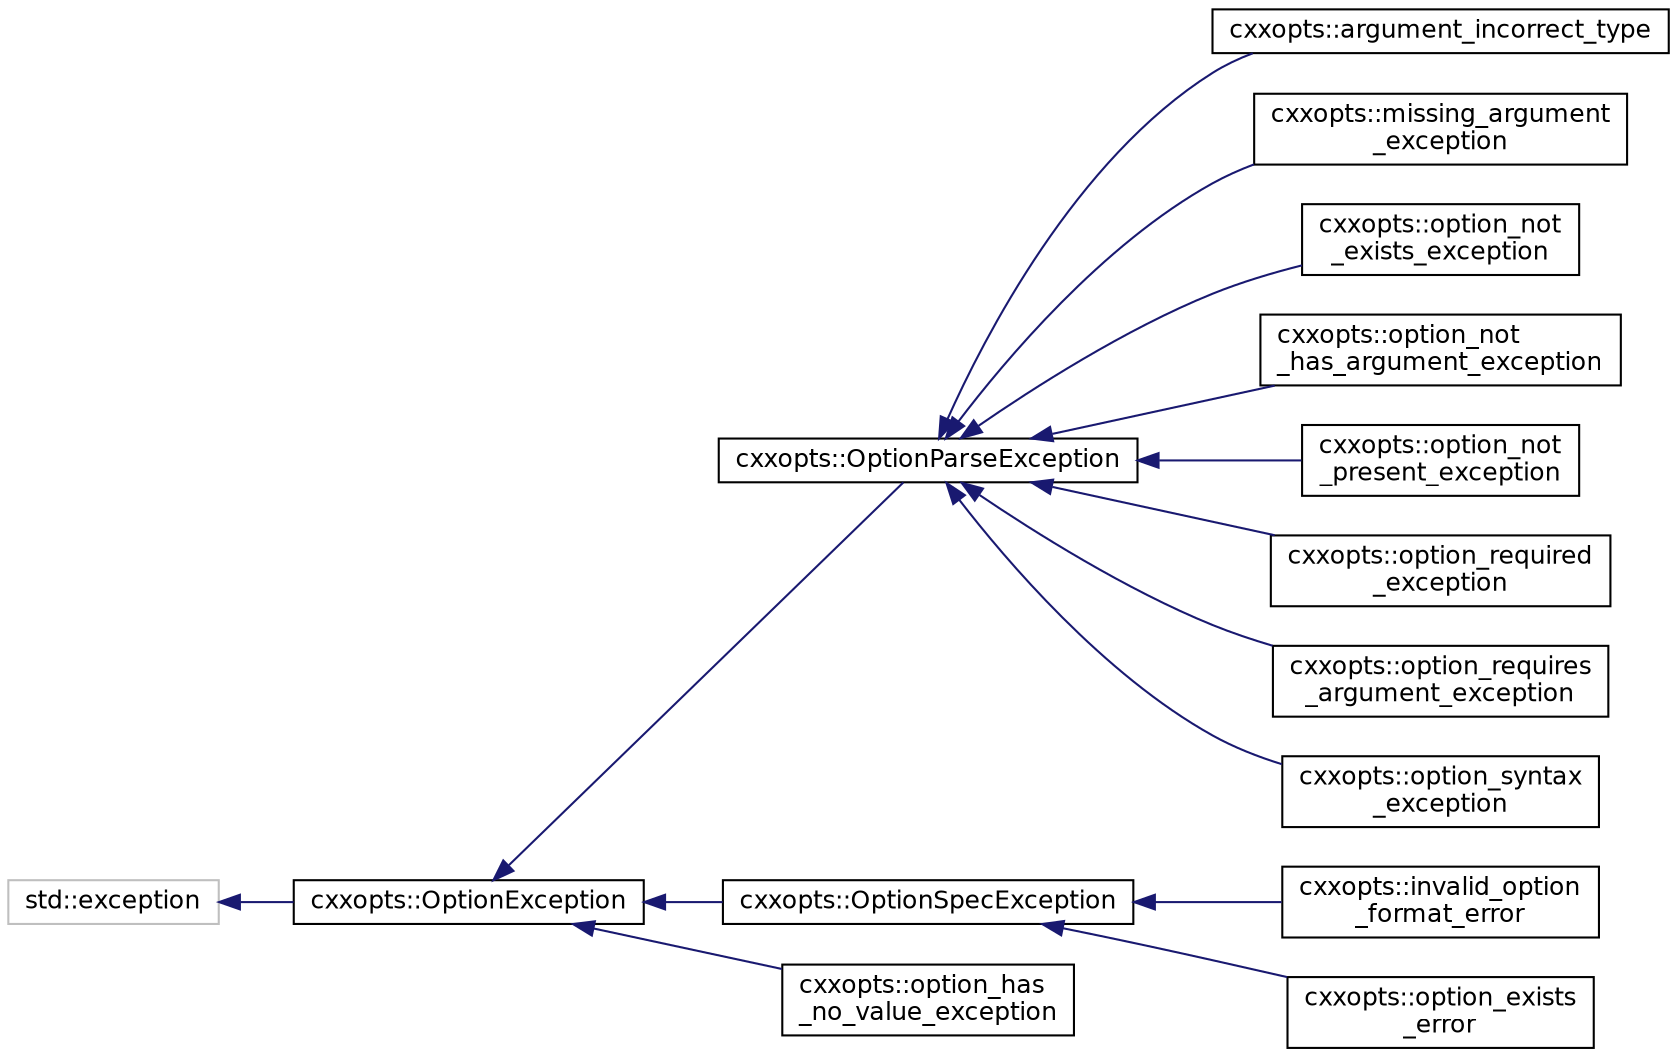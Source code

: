 digraph "Graphical Class Hierarchy"
{
 // INTERACTIVE_SVG=YES
 // LATEX_PDF_SIZE
  edge [fontname="Helvetica",fontsize="12",labelfontname="Helvetica",labelfontsize="12"];
  node [fontname="Helvetica",fontsize="12",shape=record];
  rankdir="LR";
  Node0 [label="std::exception",height=0.2,width=0.4,color="grey75", fillcolor="white", style="filled",tooltip=" "];
  Node0 -> Node1 [dir="back",color="midnightblue",fontsize="12",style="solid",fontname="Helvetica"];
  Node1 [label="cxxopts::OptionException",height=0.2,width=0.4,color="black", fillcolor="white", style="filled",URL="$a00918.html",tooltip=" "];
  Node1 -> Node2 [dir="back",color="midnightblue",fontsize="12",style="solid",fontname="Helvetica"];
  Node2 [label="cxxopts::OptionParseException",height=0.2,width=0.4,color="black", fillcolor="white", style="filled",URL="$a00926.html",tooltip=" "];
  Node2 -> Node3 [dir="back",color="midnightblue",fontsize="12",style="solid",fontname="Helvetica"];
  Node3 [label="cxxopts::argument_incorrect_type",height=0.2,width=0.4,color="black", fillcolor="white", style="filled",URL="$a00966.html",tooltip=" "];
  Node2 -> Node4 [dir="back",color="midnightblue",fontsize="12",style="solid",fontname="Helvetica"];
  Node4 [label="cxxopts::missing_argument\l_exception",height=0.2,width=0.4,color="black", fillcolor="white", style="filled",URL="$a00946.html",tooltip=" "];
  Node2 -> Node5 [dir="back",color="midnightblue",fontsize="12",style="solid",fontname="Helvetica"];
  Node5 [label="cxxopts::option_not\l_exists_exception",height=0.2,width=0.4,color="black", fillcolor="white", style="filled",URL="$a00942.html",tooltip=" "];
  Node2 -> Node6 [dir="back",color="midnightblue",fontsize="12",style="solid",fontname="Helvetica"];
  Node6 [label="cxxopts::option_not\l_has_argument_exception",height=0.2,width=0.4,color="black", fillcolor="white", style="filled",URL="$a00954.html",tooltip=" "];
  Node2 -> Node7 [dir="back",color="midnightblue",fontsize="12",style="solid",fontname="Helvetica"];
  Node7 [label="cxxopts::option_not\l_present_exception",height=0.2,width=0.4,color="black", fillcolor="white", style="filled",URL="$a00958.html",tooltip=" "];
  Node2 -> Node8 [dir="back",color="midnightblue",fontsize="12",style="solid",fontname="Helvetica"];
  Node8 [label="cxxopts::option_required\l_exception",height=0.2,width=0.4,color="black", fillcolor="white", style="filled",URL="$a00970.html",tooltip=" "];
  Node2 -> Node9 [dir="back",color="midnightblue",fontsize="12",style="solid",fontname="Helvetica"];
  Node9 [label="cxxopts::option_requires\l_argument_exception",height=0.2,width=0.4,color="black", fillcolor="white", style="filled",URL="$a00950.html",tooltip=" "];
  Node2 -> Node10 [dir="back",color="midnightblue",fontsize="12",style="solid",fontname="Helvetica"];
  Node10 [label="cxxopts::option_syntax\l_exception",height=0.2,width=0.4,color="black", fillcolor="white", style="filled",URL="$a00938.html",tooltip=" "];
  Node1 -> Node11 [dir="back",color="midnightblue",fontsize="12",style="solid",fontname="Helvetica"];
  Node11 [label="cxxopts::OptionSpecException",height=0.2,width=0.4,color="black", fillcolor="white", style="filled",URL="$a00922.html",tooltip=" "];
  Node11 -> Node12 [dir="back",color="midnightblue",fontsize="12",style="solid",fontname="Helvetica"];
  Node12 [label="cxxopts::invalid_option\l_format_error",height=0.2,width=0.4,color="black", fillcolor="white", style="filled",URL="$a00934.html",tooltip=" "];
  Node11 -> Node13 [dir="back",color="midnightblue",fontsize="12",style="solid",fontname="Helvetica"];
  Node13 [label="cxxopts::option_exists\l_error",height=0.2,width=0.4,color="black", fillcolor="white", style="filled",URL="$a00930.html",tooltip=" "];
  Node1 -> Node14 [dir="back",color="midnightblue",fontsize="12",style="solid",fontname="Helvetica"];
  Node14 [label="cxxopts::option_has\l_no_value_exception",height=0.2,width=0.4,color="black", fillcolor="white", style="filled",URL="$a00962.html",tooltip=" "];
}
